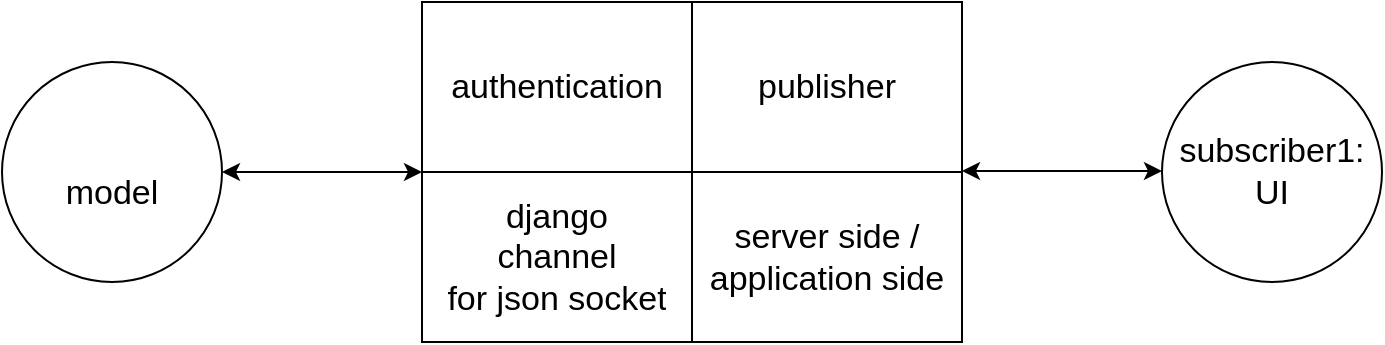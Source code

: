 <mxfile version="14.4.3" type="github">
  <diagram id="97dBMP7U-rg1EEQUuZlv" name="Page-1">
    <mxGraphModel dx="1373" dy="765" grid="1" gridSize="10" guides="1" tooltips="1" connect="1" arrows="1" fold="1" page="1" pageScale="1" pageWidth="850" pageHeight="1100" math="0" shadow="0">
      <root>
        <mxCell id="0" />
        <mxCell id="1" parent="0" />
        <mxCell id="IEVujRrbs8_3U6TJMkjn-11" value="" style="edgeStyle=orthogonalEdgeStyle;rounded=0;orthogonalLoop=1;jettySize=auto;html=1;fontSize=17;curved=1;startArrow=classic;startFill=1;" parent="1" source="IEVujRrbs8_3U6TJMkjn-2" target="IEVujRrbs8_3U6TJMkjn-10" edge="1">
          <mxGeometry relative="1" as="geometry" />
        </mxCell>
        <mxCell id="IEVujRrbs8_3U6TJMkjn-2" value="" style="shape=table;html=1;whiteSpace=wrap;startSize=0;container=1;collapsible=0;childLayout=tableLayout;fontSize=17;" parent="1" vertex="1">
          <mxGeometry x="280" y="280" width="270" height="170" as="geometry" />
        </mxCell>
        <mxCell id="IEVujRrbs8_3U6TJMkjn-3" value="" style="shape=partialRectangle;html=1;whiteSpace=wrap;collapsible=0;dropTarget=0;pointerEvents=0;fillColor=none;top=0;left=0;bottom=0;right=0;points=[[0,0.5],[1,0.5]];portConstraint=eastwest;fontSize=17;" parent="IEVujRrbs8_3U6TJMkjn-2" vertex="1">
          <mxGeometry width="270" height="85" as="geometry" />
        </mxCell>
        <mxCell id="IEVujRrbs8_3U6TJMkjn-4" value="authentication" style="shape=partialRectangle;html=1;whiteSpace=wrap;connectable=0;overflow=hidden;fillColor=none;top=0;left=0;bottom=0;right=0;fontSize=17;" parent="IEVujRrbs8_3U6TJMkjn-3" vertex="1">
          <mxGeometry width="135" height="85" as="geometry" />
        </mxCell>
        <mxCell id="IEVujRrbs8_3U6TJMkjn-5" value="publisher" style="shape=partialRectangle;html=1;whiteSpace=wrap;connectable=0;overflow=hidden;fillColor=none;top=0;left=0;bottom=0;right=0;fontSize=17;" parent="IEVujRrbs8_3U6TJMkjn-3" vertex="1">
          <mxGeometry x="135" width="135" height="85" as="geometry" />
        </mxCell>
        <mxCell id="IEVujRrbs8_3U6TJMkjn-6" value="" style="shape=partialRectangle;html=1;whiteSpace=wrap;collapsible=0;dropTarget=0;pointerEvents=0;fillColor=none;top=0;left=0;bottom=0;right=0;points=[[0,0.5],[1,0.5]];portConstraint=eastwest;fontSize=17;" parent="IEVujRrbs8_3U6TJMkjn-2" vertex="1">
          <mxGeometry y="85" width="270" height="85" as="geometry" />
        </mxCell>
        <mxCell id="IEVujRrbs8_3U6TJMkjn-7" value="django&lt;br style=&quot;font-size: 17px;&quot;&gt;channel&lt;br style=&quot;font-size: 17px;&quot;&gt;for json socket" style="shape=partialRectangle;html=1;whiteSpace=wrap;connectable=0;overflow=hidden;fillColor=none;top=0;left=0;bottom=0;right=0;fontSize=17;" parent="IEVujRrbs8_3U6TJMkjn-6" vertex="1">
          <mxGeometry width="135" height="85" as="geometry" />
        </mxCell>
        <mxCell id="IEVujRrbs8_3U6TJMkjn-8" value="server side /&lt;br style=&quot;font-size: 17px;&quot;&gt;application side" style="shape=partialRectangle;html=1;whiteSpace=wrap;connectable=0;overflow=hidden;fillColor=none;top=0;left=0;bottom=0;right=0;fontSize=17;" parent="IEVujRrbs8_3U6TJMkjn-6" vertex="1">
          <mxGeometry x="135" width="135" height="85" as="geometry" />
        </mxCell>
        <mxCell id="IEVujRrbs8_3U6TJMkjn-9" value="subscriber1:&lt;br style=&quot;font-size: 17px;&quot;&gt;UI" style="ellipse;whiteSpace=wrap;html=1;aspect=fixed;fontSize=17;" parent="1" vertex="1">
          <mxGeometry x="650" y="310" width="110" height="110" as="geometry" />
        </mxCell>
        <mxCell id="IEVujRrbs8_3U6TJMkjn-10" value="&amp;nbsp;&lt;br style=&quot;font-size: 17px&quot;&gt;model" style="ellipse;whiteSpace=wrap;html=1;aspect=fixed;fontSize=17;" parent="1" vertex="1">
          <mxGeometry x="70" y="310" width="110" height="110" as="geometry" />
        </mxCell>
        <mxCell id="IEVujRrbs8_3U6TJMkjn-32" value="" style="edgeStyle=orthogonalEdgeStyle;rounded=0;orthogonalLoop=1;jettySize=auto;html=1;fontSize=17;curved=1;startArrow=classic;startFill=1;" parent="1" edge="1">
          <mxGeometry relative="1" as="geometry">
            <mxPoint x="650" y="364.5" as="sourcePoint" />
            <mxPoint x="550" y="364.5" as="targetPoint" />
          </mxGeometry>
        </mxCell>
      </root>
    </mxGraphModel>
  </diagram>
</mxfile>
